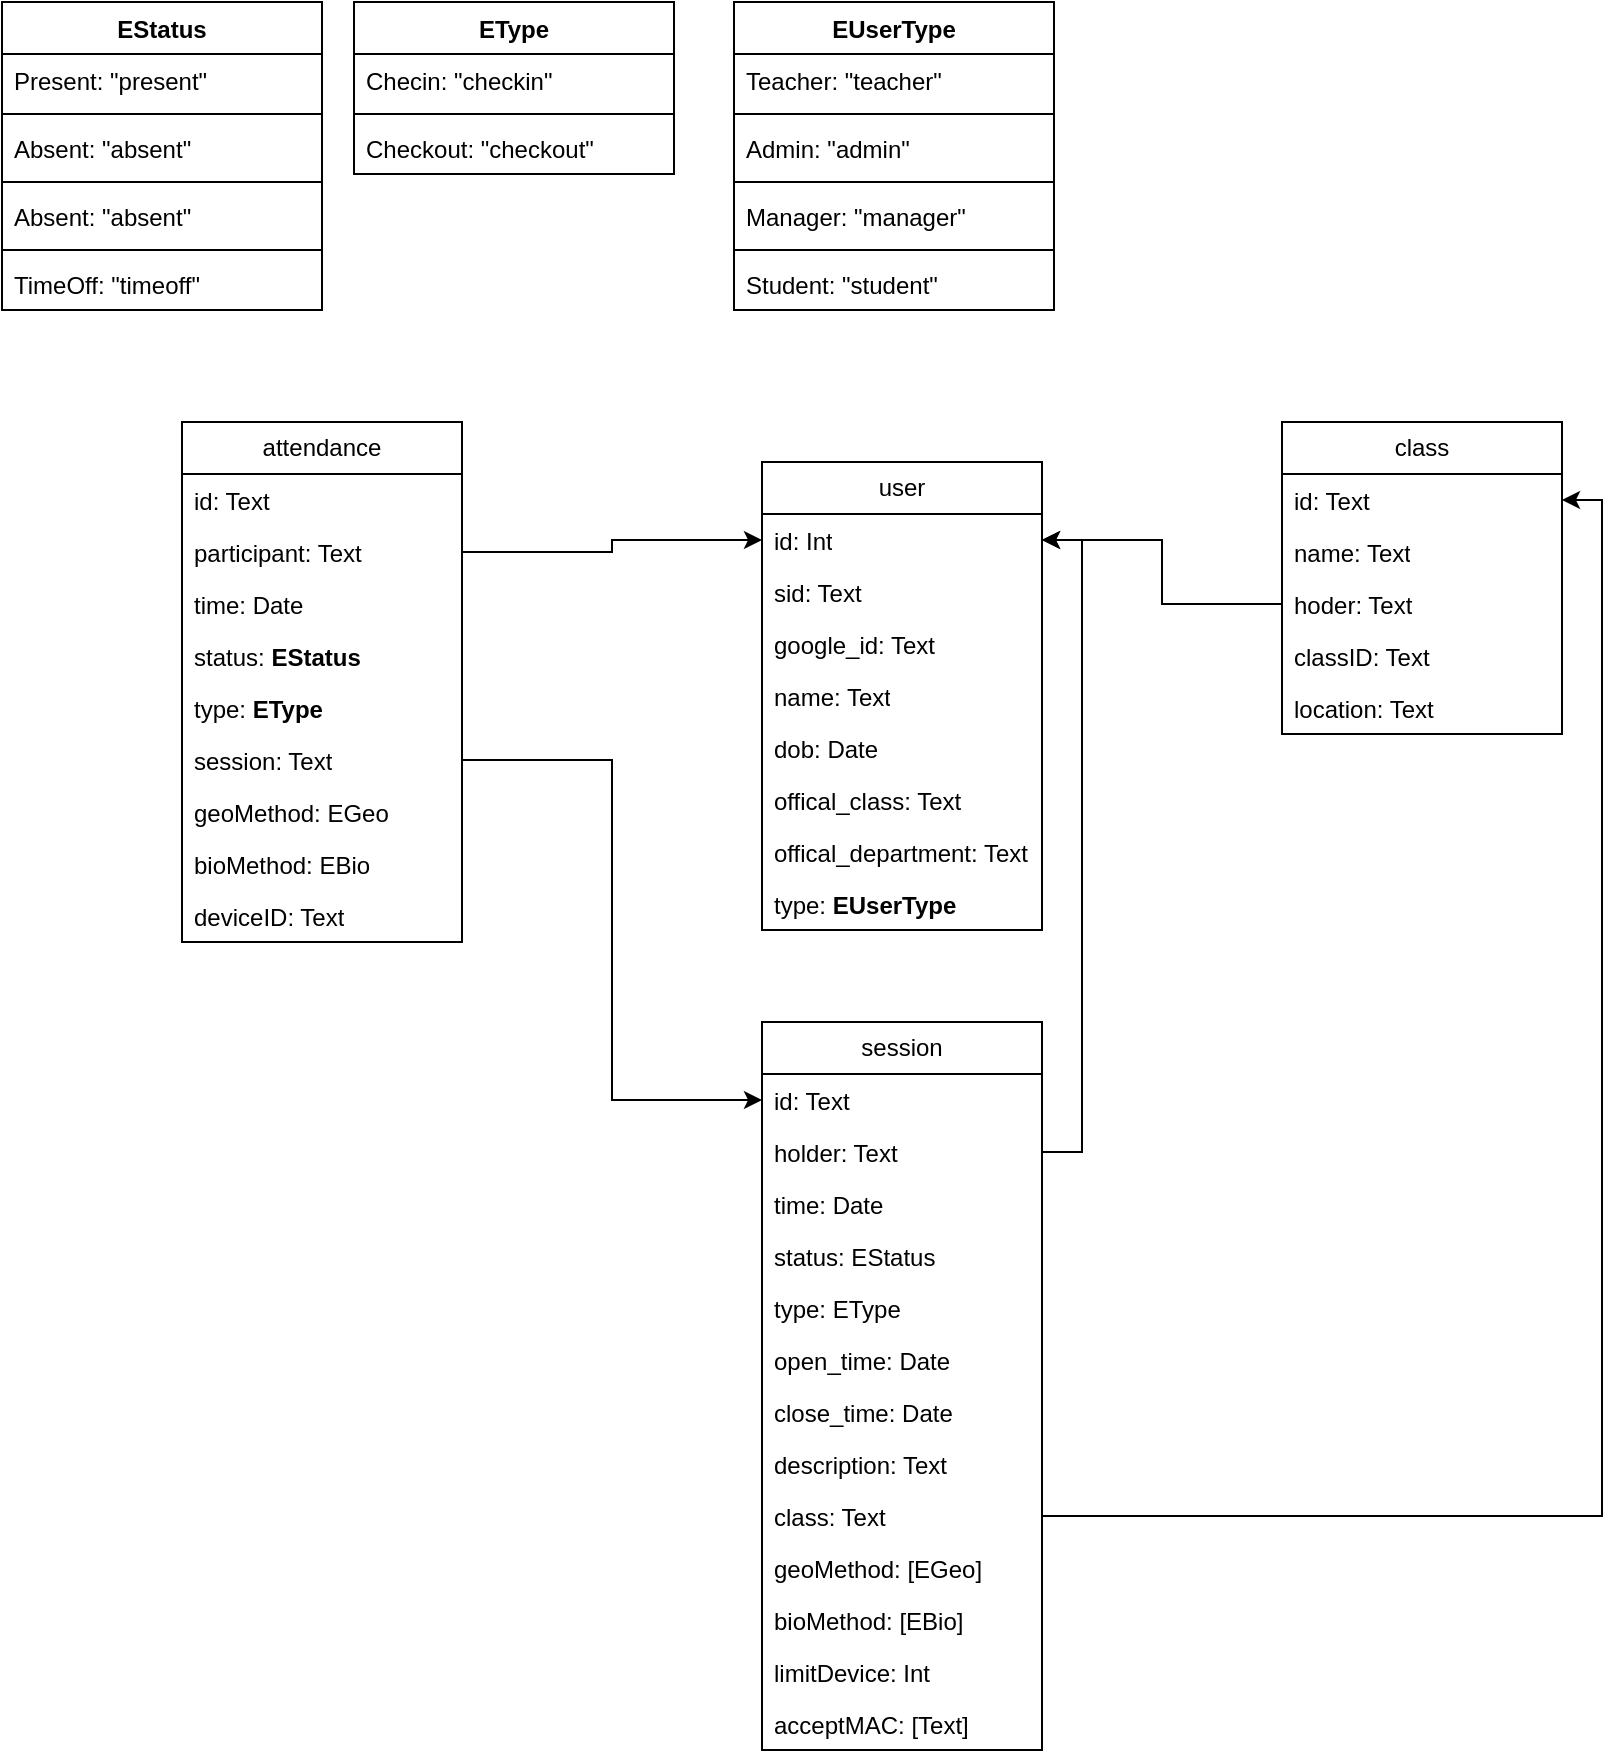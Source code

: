 <mxfile version="24.7.6">
  <diagram name="Page-1" id="Y35_7NlFTCD7RoX85z8_">
    <mxGraphModel dx="2322" dy="1948" grid="1" gridSize="10" guides="1" tooltips="1" connect="1" arrows="1" fold="1" page="1" pageScale="1" pageWidth="827" pageHeight="1169" math="0" shadow="0">
      <root>
        <mxCell id="0" />
        <mxCell id="1" parent="0" />
        <mxCell id="Fs7boBJUG1m-u17vLAUs-5" value="user" style="swimlane;fontStyle=0;childLayout=stackLayout;horizontal=1;startSize=26;fillColor=none;horizontalStack=0;resizeParent=1;resizeParentMax=0;resizeLast=0;collapsible=1;marginBottom=0;whiteSpace=wrap;html=1;" vertex="1" parent="1">
          <mxGeometry x="80" y="70" width="140" height="234" as="geometry">
            <mxRectangle x="80" y="70" width="60" height="30" as="alternateBounds" />
          </mxGeometry>
        </mxCell>
        <mxCell id="Fs7boBJUG1m-u17vLAUs-6" value="id: Int" style="text;strokeColor=none;fillColor=none;align=left;verticalAlign=top;spacingLeft=4;spacingRight=4;overflow=hidden;rotatable=0;points=[[0,0.5],[1,0.5]];portConstraint=eastwest;whiteSpace=wrap;html=1;" vertex="1" parent="Fs7boBJUG1m-u17vLAUs-5">
          <mxGeometry y="26" width="140" height="26" as="geometry" />
        </mxCell>
        <mxCell id="Fs7boBJUG1m-u17vLAUs-9" value="sid: Text" style="text;strokeColor=none;fillColor=none;align=left;verticalAlign=top;spacingLeft=4;spacingRight=4;overflow=hidden;rotatable=0;points=[[0,0.5],[1,0.5]];portConstraint=eastwest;whiteSpace=wrap;html=1;" vertex="1" parent="Fs7boBJUG1m-u17vLAUs-5">
          <mxGeometry y="52" width="140" height="26" as="geometry" />
        </mxCell>
        <mxCell id="Fs7boBJUG1m-u17vLAUs-10" value="google_id: Text" style="text;strokeColor=none;fillColor=none;align=left;verticalAlign=top;spacingLeft=4;spacingRight=4;overflow=hidden;rotatable=0;points=[[0,0.5],[1,0.5]];portConstraint=eastwest;whiteSpace=wrap;html=1;" vertex="1" parent="Fs7boBJUG1m-u17vLAUs-5">
          <mxGeometry y="78" width="140" height="26" as="geometry" />
        </mxCell>
        <mxCell id="Fs7boBJUG1m-u17vLAUs-11" value="name: Text" style="text;strokeColor=none;fillColor=none;align=left;verticalAlign=top;spacingLeft=4;spacingRight=4;overflow=hidden;rotatable=0;points=[[0,0.5],[1,0.5]];portConstraint=eastwest;whiteSpace=wrap;html=1;" vertex="1" parent="Fs7boBJUG1m-u17vLAUs-5">
          <mxGeometry y="104" width="140" height="26" as="geometry" />
        </mxCell>
        <mxCell id="Fs7boBJUG1m-u17vLAUs-17" value="dob: Date" style="text;strokeColor=none;fillColor=none;align=left;verticalAlign=top;spacingLeft=4;spacingRight=4;overflow=hidden;rotatable=0;points=[[0,0.5],[1,0.5]];portConstraint=eastwest;whiteSpace=wrap;html=1;" vertex="1" parent="Fs7boBJUG1m-u17vLAUs-5">
          <mxGeometry y="130" width="140" height="26" as="geometry" />
        </mxCell>
        <mxCell id="Fs7boBJUG1m-u17vLAUs-18" value="offical_class: Text" style="text;strokeColor=none;fillColor=none;align=left;verticalAlign=top;spacingLeft=4;spacingRight=4;overflow=hidden;rotatable=0;points=[[0,0.5],[1,0.5]];portConstraint=eastwest;whiteSpace=wrap;html=1;" vertex="1" parent="Fs7boBJUG1m-u17vLAUs-5">
          <mxGeometry y="156" width="140" height="26" as="geometry" />
        </mxCell>
        <mxCell id="Fs7boBJUG1m-u17vLAUs-47" value="offical_department: Text" style="text;strokeColor=none;fillColor=none;align=left;verticalAlign=top;spacingLeft=4;spacingRight=4;overflow=hidden;rotatable=0;points=[[0,0.5],[1,0.5]];portConstraint=eastwest;whiteSpace=wrap;html=1;" vertex="1" parent="Fs7boBJUG1m-u17vLAUs-5">
          <mxGeometry y="182" width="140" height="26" as="geometry" />
        </mxCell>
        <mxCell id="Fs7boBJUG1m-u17vLAUs-48" value="type:&amp;nbsp;&lt;span style=&quot;font-weight: 700; text-align: center;&quot;&gt;EUserType&lt;/span&gt;" style="text;strokeColor=none;fillColor=none;align=left;verticalAlign=top;spacingLeft=4;spacingRight=4;overflow=hidden;rotatable=0;points=[[0,0.5],[1,0.5]];portConstraint=eastwest;whiteSpace=wrap;html=1;" vertex="1" parent="Fs7boBJUG1m-u17vLAUs-5">
          <mxGeometry y="208" width="140" height="26" as="geometry" />
        </mxCell>
        <mxCell id="Fs7boBJUG1m-u17vLAUs-19" value="attendance" style="swimlane;fontStyle=0;childLayout=stackLayout;horizontal=1;startSize=26;fillColor=none;horizontalStack=0;resizeParent=1;resizeParentMax=0;resizeLast=0;collapsible=1;marginBottom=0;whiteSpace=wrap;html=1;" vertex="1" parent="1">
          <mxGeometry x="-210" y="50" width="140" height="260" as="geometry" />
        </mxCell>
        <mxCell id="Fs7boBJUG1m-u17vLAUs-20" value="id: Text" style="text;strokeColor=none;fillColor=none;align=left;verticalAlign=top;spacingLeft=4;spacingRight=4;overflow=hidden;rotatable=0;points=[[0,0.5],[1,0.5]];portConstraint=eastwest;whiteSpace=wrap;html=1;" vertex="1" parent="Fs7boBJUG1m-u17vLAUs-19">
          <mxGeometry y="26" width="140" height="26" as="geometry" />
        </mxCell>
        <mxCell id="Fs7boBJUG1m-u17vLAUs-21" value="participant: Text" style="text;strokeColor=none;fillColor=none;align=left;verticalAlign=top;spacingLeft=4;spacingRight=4;overflow=hidden;rotatable=0;points=[[0,0.5],[1,0.5]];portConstraint=eastwest;whiteSpace=wrap;html=1;" vertex="1" parent="Fs7boBJUG1m-u17vLAUs-19">
          <mxGeometry y="52" width="140" height="26" as="geometry" />
        </mxCell>
        <mxCell id="Fs7boBJUG1m-u17vLAUs-22" value="time: Date" style="text;strokeColor=none;fillColor=none;align=left;verticalAlign=top;spacingLeft=4;spacingRight=4;overflow=hidden;rotatable=0;points=[[0,0.5],[1,0.5]];portConstraint=eastwest;whiteSpace=wrap;html=1;" vertex="1" parent="Fs7boBJUG1m-u17vLAUs-19">
          <mxGeometry y="78" width="140" height="26" as="geometry" />
        </mxCell>
        <mxCell id="Fs7boBJUG1m-u17vLAUs-24" value="status: &lt;b&gt;EStatus&lt;/b&gt;" style="text;strokeColor=none;fillColor=none;align=left;verticalAlign=top;spacingLeft=4;spacingRight=4;overflow=hidden;rotatable=0;points=[[0,0.5],[1,0.5]];portConstraint=eastwest;whiteSpace=wrap;html=1;" vertex="1" parent="Fs7boBJUG1m-u17vLAUs-19">
          <mxGeometry y="104" width="140" height="26" as="geometry" />
        </mxCell>
        <mxCell id="Fs7boBJUG1m-u17vLAUs-32" value="type: &lt;b&gt;EType&lt;/b&gt;" style="text;strokeColor=none;fillColor=none;align=left;verticalAlign=top;spacingLeft=4;spacingRight=4;overflow=hidden;rotatable=0;points=[[0,0.5],[1,0.5]];portConstraint=eastwest;whiteSpace=wrap;html=1;" vertex="1" parent="Fs7boBJUG1m-u17vLAUs-19">
          <mxGeometry y="130" width="140" height="26" as="geometry" />
        </mxCell>
        <mxCell id="Fs7boBJUG1m-u17vLAUs-39" value="session: Text" style="text;strokeColor=none;fillColor=none;align=left;verticalAlign=top;spacingLeft=4;spacingRight=4;overflow=hidden;rotatable=0;points=[[0,0.5],[1,0.5]];portConstraint=eastwest;whiteSpace=wrap;html=1;" vertex="1" parent="Fs7boBJUG1m-u17vLAUs-19">
          <mxGeometry y="156" width="140" height="26" as="geometry" />
        </mxCell>
        <mxCell id="Fs7boBJUG1m-u17vLAUs-74" value="geoMethod: EGeo" style="text;strokeColor=none;fillColor=none;align=left;verticalAlign=top;spacingLeft=4;spacingRight=4;overflow=hidden;rotatable=0;points=[[0,0.5],[1,0.5]];portConstraint=eastwest;whiteSpace=wrap;html=1;" vertex="1" parent="Fs7boBJUG1m-u17vLAUs-19">
          <mxGeometry y="182" width="140" height="26" as="geometry" />
        </mxCell>
        <mxCell id="Fs7boBJUG1m-u17vLAUs-75" value="bioMethod: EBio" style="text;strokeColor=none;fillColor=none;align=left;verticalAlign=top;spacingLeft=4;spacingRight=4;overflow=hidden;rotatable=0;points=[[0,0.5],[1,0.5]];portConstraint=eastwest;whiteSpace=wrap;html=1;" vertex="1" parent="Fs7boBJUG1m-u17vLAUs-19">
          <mxGeometry y="208" width="140" height="26" as="geometry" />
        </mxCell>
        <mxCell id="Fs7boBJUG1m-u17vLAUs-76" value="deviceID: Text" style="text;strokeColor=none;fillColor=none;align=left;verticalAlign=top;spacingLeft=4;spacingRight=4;overflow=hidden;rotatable=0;points=[[0,0.5],[1,0.5]];portConstraint=eastwest;whiteSpace=wrap;html=1;" vertex="1" parent="Fs7boBJUG1m-u17vLAUs-19">
          <mxGeometry y="234" width="140" height="26" as="geometry" />
        </mxCell>
        <mxCell id="Fs7boBJUG1m-u17vLAUs-23" style="edgeStyle=orthogonalEdgeStyle;rounded=0;orthogonalLoop=1;jettySize=auto;html=1;entryX=0;entryY=0.5;entryDx=0;entryDy=0;" edge="1" parent="1" source="Fs7boBJUG1m-u17vLAUs-21" target="Fs7boBJUG1m-u17vLAUs-6">
          <mxGeometry relative="1" as="geometry" />
        </mxCell>
        <mxCell id="Fs7boBJUG1m-u17vLAUs-25" value="EStatus" style="swimlane;fontStyle=1;align=center;verticalAlign=top;childLayout=stackLayout;horizontal=1;startSize=26;horizontalStack=0;resizeParent=1;resizeParentMax=0;resizeLast=0;collapsible=1;marginBottom=0;whiteSpace=wrap;html=1;" vertex="1" parent="1">
          <mxGeometry x="-300" y="-160" width="160" height="154" as="geometry" />
        </mxCell>
        <mxCell id="Fs7boBJUG1m-u17vLAUs-26" value="Present: &quot;present&quot;" style="text;strokeColor=none;fillColor=none;align=left;verticalAlign=top;spacingLeft=4;spacingRight=4;overflow=hidden;rotatable=0;points=[[0,0.5],[1,0.5]];portConstraint=eastwest;whiteSpace=wrap;html=1;" vertex="1" parent="Fs7boBJUG1m-u17vLAUs-25">
          <mxGeometry y="26" width="160" height="26" as="geometry" />
        </mxCell>
        <mxCell id="Fs7boBJUG1m-u17vLAUs-27" value="" style="line;strokeWidth=1;fillColor=none;align=left;verticalAlign=middle;spacingTop=-1;spacingLeft=3;spacingRight=3;rotatable=0;labelPosition=right;points=[];portConstraint=eastwest;strokeColor=inherit;" vertex="1" parent="Fs7boBJUG1m-u17vLAUs-25">
          <mxGeometry y="52" width="160" height="8" as="geometry" />
        </mxCell>
        <mxCell id="Fs7boBJUG1m-u17vLAUs-28" value="Absent: &quot;absent&quot;" style="text;strokeColor=none;fillColor=none;align=left;verticalAlign=top;spacingLeft=4;spacingRight=4;overflow=hidden;rotatable=0;points=[[0,0.5],[1,0.5]];portConstraint=eastwest;whiteSpace=wrap;html=1;" vertex="1" parent="Fs7boBJUG1m-u17vLAUs-25">
          <mxGeometry y="60" width="160" height="26" as="geometry" />
        </mxCell>
        <mxCell id="Fs7boBJUG1m-u17vLAUs-30" value="" style="line;strokeWidth=1;fillColor=none;align=left;verticalAlign=middle;spacingTop=-1;spacingLeft=3;spacingRight=3;rotatable=0;labelPosition=right;points=[];portConstraint=eastwest;strokeColor=inherit;" vertex="1" parent="Fs7boBJUG1m-u17vLAUs-25">
          <mxGeometry y="86" width="160" height="8" as="geometry" />
        </mxCell>
        <mxCell id="Fs7boBJUG1m-u17vLAUs-31" value="Absent: &quot;absent&quot;" style="text;strokeColor=none;fillColor=none;align=left;verticalAlign=top;spacingLeft=4;spacingRight=4;overflow=hidden;rotatable=0;points=[[0,0.5],[1,0.5]];portConstraint=eastwest;whiteSpace=wrap;html=1;" vertex="1" parent="Fs7boBJUG1m-u17vLAUs-25">
          <mxGeometry y="94" width="160" height="26" as="geometry" />
        </mxCell>
        <mxCell id="Fs7boBJUG1m-u17vLAUs-58" value="" style="line;strokeWidth=1;fillColor=none;align=left;verticalAlign=middle;spacingTop=-1;spacingLeft=3;spacingRight=3;rotatable=0;labelPosition=right;points=[];portConstraint=eastwest;strokeColor=inherit;" vertex="1" parent="Fs7boBJUG1m-u17vLAUs-25">
          <mxGeometry y="120" width="160" height="8" as="geometry" />
        </mxCell>
        <mxCell id="Fs7boBJUG1m-u17vLAUs-38" value="TimeOff: &quot;timeoff&quot;" style="text;strokeColor=none;fillColor=none;align=left;verticalAlign=top;spacingLeft=4;spacingRight=4;overflow=hidden;rotatable=0;points=[[0,0.5],[1,0.5]];portConstraint=eastwest;whiteSpace=wrap;html=1;" vertex="1" parent="Fs7boBJUG1m-u17vLAUs-25">
          <mxGeometry y="128" width="160" height="26" as="geometry" />
        </mxCell>
        <mxCell id="Fs7boBJUG1m-u17vLAUs-33" value="EType" style="swimlane;fontStyle=1;align=center;verticalAlign=top;childLayout=stackLayout;horizontal=1;startSize=26;horizontalStack=0;resizeParent=1;resizeParentMax=0;resizeLast=0;collapsible=1;marginBottom=0;whiteSpace=wrap;html=1;" vertex="1" parent="1">
          <mxGeometry x="-124" y="-160" width="160" height="86" as="geometry" />
        </mxCell>
        <mxCell id="Fs7boBJUG1m-u17vLAUs-34" value="Checin: &quot;checkin&quot;" style="text;strokeColor=none;fillColor=none;align=left;verticalAlign=top;spacingLeft=4;spacingRight=4;overflow=hidden;rotatable=0;points=[[0,0.5],[1,0.5]];portConstraint=eastwest;whiteSpace=wrap;html=1;" vertex="1" parent="Fs7boBJUG1m-u17vLAUs-33">
          <mxGeometry y="26" width="160" height="26" as="geometry" />
        </mxCell>
        <mxCell id="Fs7boBJUG1m-u17vLAUs-35" value="" style="line;strokeWidth=1;fillColor=none;align=left;verticalAlign=middle;spacingTop=-1;spacingLeft=3;spacingRight=3;rotatable=0;labelPosition=right;points=[];portConstraint=eastwest;strokeColor=inherit;" vertex="1" parent="Fs7boBJUG1m-u17vLAUs-33">
          <mxGeometry y="52" width="160" height="8" as="geometry" />
        </mxCell>
        <mxCell id="Fs7boBJUG1m-u17vLAUs-36" value="Checkout: &quot;checkout&quot;" style="text;strokeColor=none;fillColor=none;align=left;verticalAlign=top;spacingLeft=4;spacingRight=4;overflow=hidden;rotatable=0;points=[[0,0.5],[1,0.5]];portConstraint=eastwest;whiteSpace=wrap;html=1;" vertex="1" parent="Fs7boBJUG1m-u17vLAUs-33">
          <mxGeometry y="60" width="160" height="26" as="geometry" />
        </mxCell>
        <mxCell id="Fs7boBJUG1m-u17vLAUs-40" value="session" style="swimlane;fontStyle=0;childLayout=stackLayout;horizontal=1;startSize=26;fillColor=none;horizontalStack=0;resizeParent=1;resizeParentMax=0;resizeLast=0;collapsible=1;marginBottom=0;whiteSpace=wrap;html=1;" vertex="1" parent="1">
          <mxGeometry x="80" y="350" width="140" height="364" as="geometry" />
        </mxCell>
        <mxCell id="Fs7boBJUG1m-u17vLAUs-41" value="id: Text" style="text;strokeColor=none;fillColor=none;align=left;verticalAlign=top;spacingLeft=4;spacingRight=4;overflow=hidden;rotatable=0;points=[[0,0.5],[1,0.5]];portConstraint=eastwest;whiteSpace=wrap;html=1;" vertex="1" parent="Fs7boBJUG1m-u17vLAUs-40">
          <mxGeometry y="26" width="140" height="26" as="geometry" />
        </mxCell>
        <mxCell id="Fs7boBJUG1m-u17vLAUs-42" value="holder: Text" style="text;strokeColor=none;fillColor=none;align=left;verticalAlign=top;spacingLeft=4;spacingRight=4;overflow=hidden;rotatable=0;points=[[0,0.5],[1,0.5]];portConstraint=eastwest;whiteSpace=wrap;html=1;" vertex="1" parent="Fs7boBJUG1m-u17vLAUs-40">
          <mxGeometry y="52" width="140" height="26" as="geometry" />
        </mxCell>
        <mxCell id="Fs7boBJUG1m-u17vLAUs-43" value="time: Date" style="text;strokeColor=none;fillColor=none;align=left;verticalAlign=top;spacingLeft=4;spacingRight=4;overflow=hidden;rotatable=0;points=[[0,0.5],[1,0.5]];portConstraint=eastwest;whiteSpace=wrap;html=1;" vertex="1" parent="Fs7boBJUG1m-u17vLAUs-40">
          <mxGeometry y="78" width="140" height="26" as="geometry" />
        </mxCell>
        <mxCell id="Fs7boBJUG1m-u17vLAUs-44" value="status: EStatus" style="text;strokeColor=none;fillColor=none;align=left;verticalAlign=top;spacingLeft=4;spacingRight=4;overflow=hidden;rotatable=0;points=[[0,0.5],[1,0.5]];portConstraint=eastwest;whiteSpace=wrap;html=1;" vertex="1" parent="Fs7boBJUG1m-u17vLAUs-40">
          <mxGeometry y="104" width="140" height="26" as="geometry" />
        </mxCell>
        <mxCell id="Fs7boBJUG1m-u17vLAUs-45" value="type: EType" style="text;strokeColor=none;fillColor=none;align=left;verticalAlign=top;spacingLeft=4;spacingRight=4;overflow=hidden;rotatable=0;points=[[0,0.5],[1,0.5]];portConstraint=eastwest;whiteSpace=wrap;html=1;" vertex="1" parent="Fs7boBJUG1m-u17vLAUs-40">
          <mxGeometry y="130" width="140" height="26" as="geometry" />
        </mxCell>
        <mxCell id="Fs7boBJUG1m-u17vLAUs-46" value="open_time: Date" style="text;strokeColor=none;fillColor=none;align=left;verticalAlign=top;spacingLeft=4;spacingRight=4;overflow=hidden;rotatable=0;points=[[0,0.5],[1,0.5]];portConstraint=eastwest;whiteSpace=wrap;html=1;" vertex="1" parent="Fs7boBJUG1m-u17vLAUs-40">
          <mxGeometry y="156" width="140" height="26" as="geometry" />
        </mxCell>
        <mxCell id="Fs7boBJUG1m-u17vLAUs-59" value="close_time: Date" style="text;strokeColor=none;fillColor=none;align=left;verticalAlign=top;spacingLeft=4;spacingRight=4;overflow=hidden;rotatable=0;points=[[0,0.5],[1,0.5]];portConstraint=eastwest;whiteSpace=wrap;html=1;" vertex="1" parent="Fs7boBJUG1m-u17vLAUs-40">
          <mxGeometry y="182" width="140" height="26" as="geometry" />
        </mxCell>
        <mxCell id="Fs7boBJUG1m-u17vLAUs-68" value="description: Text" style="text;strokeColor=none;fillColor=none;align=left;verticalAlign=top;spacingLeft=4;spacingRight=4;overflow=hidden;rotatable=0;points=[[0,0.5],[1,0.5]];portConstraint=eastwest;whiteSpace=wrap;html=1;" vertex="1" parent="Fs7boBJUG1m-u17vLAUs-40">
          <mxGeometry y="208" width="140" height="26" as="geometry" />
        </mxCell>
        <mxCell id="Fs7boBJUG1m-u17vLAUs-71" value="class: Text" style="text;strokeColor=none;fillColor=none;align=left;verticalAlign=top;spacingLeft=4;spacingRight=4;overflow=hidden;rotatable=0;points=[[0,0.5],[1,0.5]];portConstraint=eastwest;whiteSpace=wrap;html=1;" vertex="1" parent="Fs7boBJUG1m-u17vLAUs-40">
          <mxGeometry y="234" width="140" height="26" as="geometry" />
        </mxCell>
        <mxCell id="Fs7boBJUG1m-u17vLAUs-77" value="geoMethod: [EGeo]" style="text;strokeColor=none;fillColor=none;align=left;verticalAlign=top;spacingLeft=4;spacingRight=4;overflow=hidden;rotatable=0;points=[[0,0.5],[1,0.5]];portConstraint=eastwest;whiteSpace=wrap;html=1;" vertex="1" parent="Fs7boBJUG1m-u17vLAUs-40">
          <mxGeometry y="260" width="140" height="26" as="geometry" />
        </mxCell>
        <mxCell id="Fs7boBJUG1m-u17vLAUs-78" value="bioMethod: [EBio]" style="text;strokeColor=none;fillColor=none;align=left;verticalAlign=top;spacingLeft=4;spacingRight=4;overflow=hidden;rotatable=0;points=[[0,0.5],[1,0.5]];portConstraint=eastwest;whiteSpace=wrap;html=1;" vertex="1" parent="Fs7boBJUG1m-u17vLAUs-40">
          <mxGeometry y="286" width="140" height="26" as="geometry" />
        </mxCell>
        <mxCell id="Fs7boBJUG1m-u17vLAUs-79" value="limitDevice: Int" style="text;strokeColor=none;fillColor=none;align=left;verticalAlign=top;spacingLeft=4;spacingRight=4;overflow=hidden;rotatable=0;points=[[0,0.5],[1,0.5]];portConstraint=eastwest;whiteSpace=wrap;html=1;" vertex="1" parent="Fs7boBJUG1m-u17vLAUs-40">
          <mxGeometry y="312" width="140" height="26" as="geometry" />
        </mxCell>
        <mxCell id="Fs7boBJUG1m-u17vLAUs-81" value="acceptMAC: [Text]" style="text;strokeColor=none;fillColor=none;align=left;verticalAlign=top;spacingLeft=4;spacingRight=4;overflow=hidden;rotatable=0;points=[[0,0.5],[1,0.5]];portConstraint=eastwest;whiteSpace=wrap;html=1;" vertex="1" parent="Fs7boBJUG1m-u17vLAUs-40">
          <mxGeometry y="338" width="140" height="26" as="geometry" />
        </mxCell>
        <mxCell id="Fs7boBJUG1m-u17vLAUs-49" value="EUserType" style="swimlane;fontStyle=1;align=center;verticalAlign=top;childLayout=stackLayout;horizontal=1;startSize=26;horizontalStack=0;resizeParent=1;resizeParentMax=0;resizeLast=0;collapsible=1;marginBottom=0;whiteSpace=wrap;html=1;" vertex="1" parent="1">
          <mxGeometry x="66" y="-160" width="160" height="154" as="geometry" />
        </mxCell>
        <mxCell id="Fs7boBJUG1m-u17vLAUs-50" value="Teacher: &quot;teacher&quot;" style="text;strokeColor=none;fillColor=none;align=left;verticalAlign=top;spacingLeft=4;spacingRight=4;overflow=hidden;rotatable=0;points=[[0,0.5],[1,0.5]];portConstraint=eastwest;whiteSpace=wrap;html=1;" vertex="1" parent="Fs7boBJUG1m-u17vLAUs-49">
          <mxGeometry y="26" width="160" height="26" as="geometry" />
        </mxCell>
        <mxCell id="Fs7boBJUG1m-u17vLAUs-51" value="" style="line;strokeWidth=1;fillColor=none;align=left;verticalAlign=middle;spacingTop=-1;spacingLeft=3;spacingRight=3;rotatable=0;labelPosition=right;points=[];portConstraint=eastwest;strokeColor=inherit;" vertex="1" parent="Fs7boBJUG1m-u17vLAUs-49">
          <mxGeometry y="52" width="160" height="8" as="geometry" />
        </mxCell>
        <mxCell id="Fs7boBJUG1m-u17vLAUs-52" value="Admin: &quot;admin&quot;" style="text;strokeColor=none;fillColor=none;align=left;verticalAlign=top;spacingLeft=4;spacingRight=4;overflow=hidden;rotatable=0;points=[[0,0.5],[1,0.5]];portConstraint=eastwest;whiteSpace=wrap;html=1;" vertex="1" parent="Fs7boBJUG1m-u17vLAUs-49">
          <mxGeometry y="60" width="160" height="26" as="geometry" />
        </mxCell>
        <mxCell id="Fs7boBJUG1m-u17vLAUs-53" value="" style="line;strokeWidth=1;fillColor=none;align=left;verticalAlign=middle;spacingTop=-1;spacingLeft=3;spacingRight=3;rotatable=0;labelPosition=right;points=[];portConstraint=eastwest;strokeColor=inherit;" vertex="1" parent="Fs7boBJUG1m-u17vLAUs-49">
          <mxGeometry y="86" width="160" height="8" as="geometry" />
        </mxCell>
        <mxCell id="Fs7boBJUG1m-u17vLAUs-54" value="Manager: &quot;manager&quot;" style="text;strokeColor=none;fillColor=none;align=left;verticalAlign=top;spacingLeft=4;spacingRight=4;overflow=hidden;rotatable=0;points=[[0,0.5],[1,0.5]];portConstraint=eastwest;whiteSpace=wrap;html=1;" vertex="1" parent="Fs7boBJUG1m-u17vLAUs-49">
          <mxGeometry y="94" width="160" height="26" as="geometry" />
        </mxCell>
        <mxCell id="Fs7boBJUG1m-u17vLAUs-55" value="" style="line;strokeWidth=1;fillColor=none;align=left;verticalAlign=middle;spacingTop=-1;spacingLeft=3;spacingRight=3;rotatable=0;labelPosition=right;points=[];portConstraint=eastwest;strokeColor=inherit;" vertex="1" parent="Fs7boBJUG1m-u17vLAUs-49">
          <mxGeometry y="120" width="160" height="8" as="geometry" />
        </mxCell>
        <mxCell id="Fs7boBJUG1m-u17vLAUs-56" value="Student: &quot;student&quot;" style="text;strokeColor=none;fillColor=none;align=left;verticalAlign=top;spacingLeft=4;spacingRight=4;overflow=hidden;rotatable=0;points=[[0,0.5],[1,0.5]];portConstraint=eastwest;whiteSpace=wrap;html=1;" vertex="1" parent="Fs7boBJUG1m-u17vLAUs-49">
          <mxGeometry y="128" width="160" height="26" as="geometry" />
        </mxCell>
        <mxCell id="Fs7boBJUG1m-u17vLAUs-57" style="edgeStyle=orthogonalEdgeStyle;rounded=0;orthogonalLoop=1;jettySize=auto;html=1;entryX=1;entryY=0.5;entryDx=0;entryDy=0;exitX=1;exitY=0.5;exitDx=0;exitDy=0;" edge="1" parent="1" source="Fs7boBJUG1m-u17vLAUs-42" target="Fs7boBJUG1m-u17vLAUs-6">
          <mxGeometry relative="1" as="geometry" />
        </mxCell>
        <mxCell id="Fs7boBJUG1m-u17vLAUs-60" value="class" style="swimlane;fontStyle=0;childLayout=stackLayout;horizontal=1;startSize=26;fillColor=none;horizontalStack=0;resizeParent=1;resizeParentMax=0;resizeLast=0;collapsible=1;marginBottom=0;whiteSpace=wrap;html=1;" vertex="1" parent="1">
          <mxGeometry x="340" y="50" width="140" height="156" as="geometry" />
        </mxCell>
        <mxCell id="Fs7boBJUG1m-u17vLAUs-61" value="id: Text" style="text;strokeColor=none;fillColor=none;align=left;verticalAlign=top;spacingLeft=4;spacingRight=4;overflow=hidden;rotatable=0;points=[[0,0.5],[1,0.5]];portConstraint=eastwest;whiteSpace=wrap;html=1;" vertex="1" parent="Fs7boBJUG1m-u17vLAUs-60">
          <mxGeometry y="26" width="140" height="26" as="geometry" />
        </mxCell>
        <mxCell id="Fs7boBJUG1m-u17vLAUs-62" value="name: Text" style="text;strokeColor=none;fillColor=none;align=left;verticalAlign=top;spacingLeft=4;spacingRight=4;overflow=hidden;rotatable=0;points=[[0,0.5],[1,0.5]];portConstraint=eastwest;whiteSpace=wrap;html=1;" vertex="1" parent="Fs7boBJUG1m-u17vLAUs-60">
          <mxGeometry y="52" width="140" height="26" as="geometry" />
        </mxCell>
        <mxCell id="Fs7boBJUG1m-u17vLAUs-63" value="hoder: Text" style="text;strokeColor=none;fillColor=none;align=left;verticalAlign=top;spacingLeft=4;spacingRight=4;overflow=hidden;rotatable=0;points=[[0,0.5],[1,0.5]];portConstraint=eastwest;whiteSpace=wrap;html=1;" vertex="1" parent="Fs7boBJUG1m-u17vLAUs-60">
          <mxGeometry y="78" width="140" height="26" as="geometry" />
        </mxCell>
        <mxCell id="Fs7boBJUG1m-u17vLAUs-73" value="classID: Text" style="text;strokeColor=none;fillColor=none;align=left;verticalAlign=top;spacingLeft=4;spacingRight=4;overflow=hidden;rotatable=0;points=[[0,0.5],[1,0.5]];portConstraint=eastwest;whiteSpace=wrap;html=1;" vertex="1" parent="Fs7boBJUG1m-u17vLAUs-60">
          <mxGeometry y="104" width="140" height="26" as="geometry" />
        </mxCell>
        <mxCell id="Fs7boBJUG1m-u17vLAUs-80" value="location: Text" style="text;strokeColor=none;fillColor=none;align=left;verticalAlign=top;spacingLeft=4;spacingRight=4;overflow=hidden;rotatable=0;points=[[0,0.5],[1,0.5]];portConstraint=eastwest;whiteSpace=wrap;html=1;" vertex="1" parent="Fs7boBJUG1m-u17vLAUs-60">
          <mxGeometry y="130" width="140" height="26" as="geometry" />
        </mxCell>
        <mxCell id="Fs7boBJUG1m-u17vLAUs-69" style="edgeStyle=orthogonalEdgeStyle;rounded=0;orthogonalLoop=1;jettySize=auto;html=1;entryX=1;entryY=0.5;entryDx=0;entryDy=0;" edge="1" parent="1" source="Fs7boBJUG1m-u17vLAUs-63" target="Fs7boBJUG1m-u17vLAUs-6">
          <mxGeometry relative="1" as="geometry" />
        </mxCell>
        <mxCell id="Fs7boBJUG1m-u17vLAUs-70" style="edgeStyle=orthogonalEdgeStyle;rounded=0;orthogonalLoop=1;jettySize=auto;html=1;entryX=0;entryY=0.5;entryDx=0;entryDy=0;" edge="1" parent="1" source="Fs7boBJUG1m-u17vLAUs-39" target="Fs7boBJUG1m-u17vLAUs-41">
          <mxGeometry relative="1" as="geometry" />
        </mxCell>
        <mxCell id="Fs7boBJUG1m-u17vLAUs-72" style="edgeStyle=orthogonalEdgeStyle;rounded=0;orthogonalLoop=1;jettySize=auto;html=1;entryX=1;entryY=0.5;entryDx=0;entryDy=0;" edge="1" parent="1" source="Fs7boBJUG1m-u17vLAUs-71" target="Fs7boBJUG1m-u17vLAUs-61">
          <mxGeometry relative="1" as="geometry" />
        </mxCell>
      </root>
    </mxGraphModel>
  </diagram>
</mxfile>
